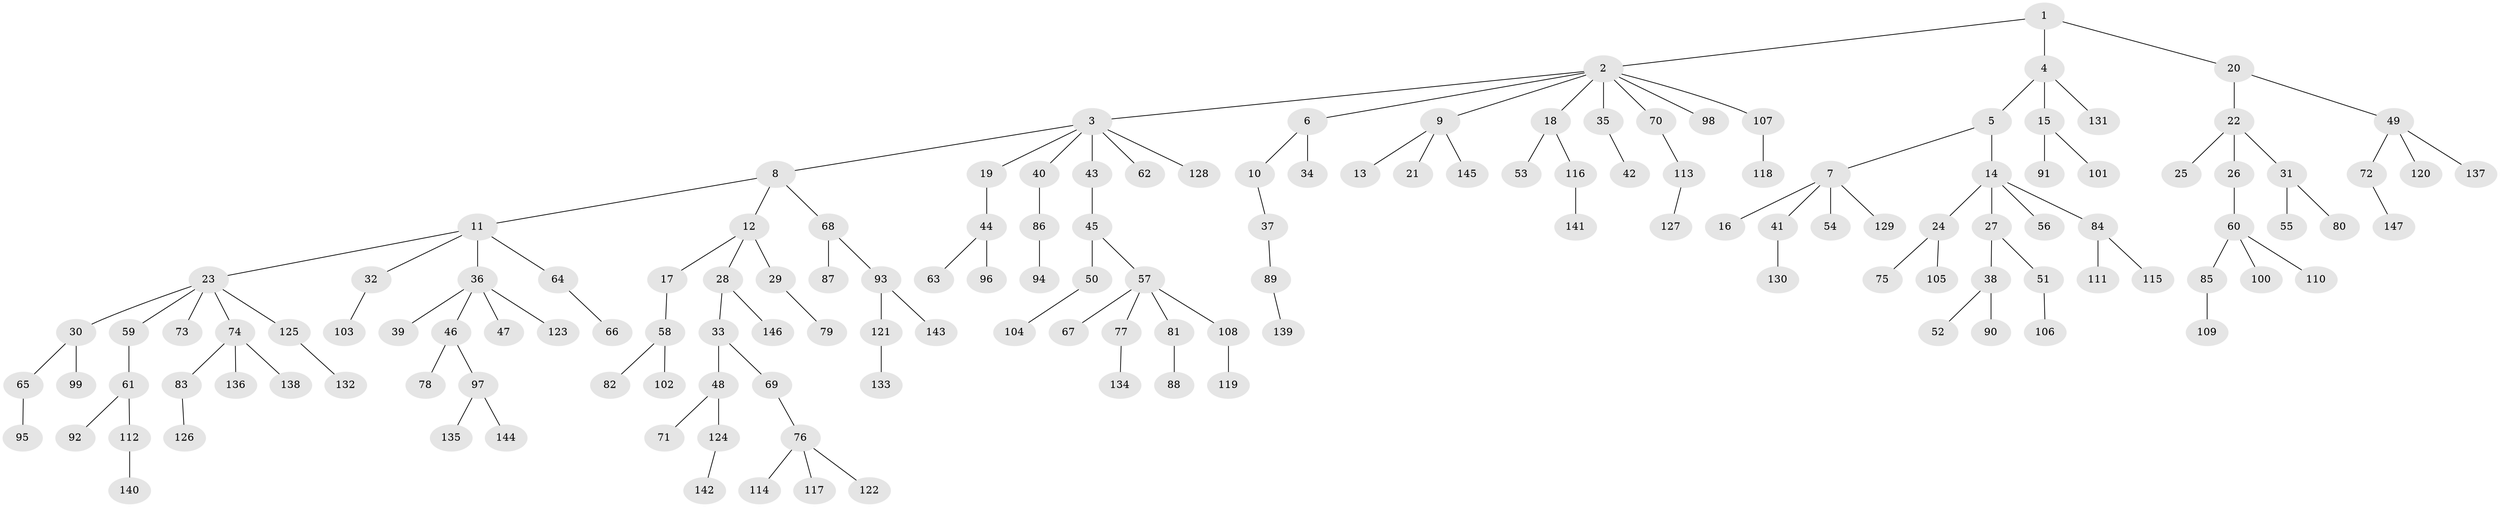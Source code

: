 // coarse degree distribution, {1: 0.6704545454545454, 10: 0.011363636363636364, 2: 0.2159090909090909, 4: 0.06818181818181818, 6: 0.011363636363636364, 16: 0.011363636363636364, 21: 0.011363636363636364}
// Generated by graph-tools (version 1.1) at 2025/56/03/04/25 21:56:06]
// undirected, 147 vertices, 146 edges
graph export_dot {
graph [start="1"]
  node [color=gray90,style=filled];
  1;
  2;
  3;
  4;
  5;
  6;
  7;
  8;
  9;
  10;
  11;
  12;
  13;
  14;
  15;
  16;
  17;
  18;
  19;
  20;
  21;
  22;
  23;
  24;
  25;
  26;
  27;
  28;
  29;
  30;
  31;
  32;
  33;
  34;
  35;
  36;
  37;
  38;
  39;
  40;
  41;
  42;
  43;
  44;
  45;
  46;
  47;
  48;
  49;
  50;
  51;
  52;
  53;
  54;
  55;
  56;
  57;
  58;
  59;
  60;
  61;
  62;
  63;
  64;
  65;
  66;
  67;
  68;
  69;
  70;
  71;
  72;
  73;
  74;
  75;
  76;
  77;
  78;
  79;
  80;
  81;
  82;
  83;
  84;
  85;
  86;
  87;
  88;
  89;
  90;
  91;
  92;
  93;
  94;
  95;
  96;
  97;
  98;
  99;
  100;
  101;
  102;
  103;
  104;
  105;
  106;
  107;
  108;
  109;
  110;
  111;
  112;
  113;
  114;
  115;
  116;
  117;
  118;
  119;
  120;
  121;
  122;
  123;
  124;
  125;
  126;
  127;
  128;
  129;
  130;
  131;
  132;
  133;
  134;
  135;
  136;
  137;
  138;
  139;
  140;
  141;
  142;
  143;
  144;
  145;
  146;
  147;
  1 -- 2;
  1 -- 4;
  1 -- 20;
  2 -- 3;
  2 -- 6;
  2 -- 9;
  2 -- 18;
  2 -- 35;
  2 -- 70;
  2 -- 98;
  2 -- 107;
  3 -- 8;
  3 -- 19;
  3 -- 40;
  3 -- 43;
  3 -- 62;
  3 -- 128;
  4 -- 5;
  4 -- 15;
  4 -- 131;
  5 -- 7;
  5 -- 14;
  6 -- 10;
  6 -- 34;
  7 -- 16;
  7 -- 41;
  7 -- 54;
  7 -- 129;
  8 -- 11;
  8 -- 12;
  8 -- 68;
  9 -- 13;
  9 -- 21;
  9 -- 145;
  10 -- 37;
  11 -- 23;
  11 -- 32;
  11 -- 36;
  11 -- 64;
  12 -- 17;
  12 -- 28;
  12 -- 29;
  14 -- 24;
  14 -- 27;
  14 -- 56;
  14 -- 84;
  15 -- 91;
  15 -- 101;
  17 -- 58;
  18 -- 53;
  18 -- 116;
  19 -- 44;
  20 -- 22;
  20 -- 49;
  22 -- 25;
  22 -- 26;
  22 -- 31;
  23 -- 30;
  23 -- 59;
  23 -- 73;
  23 -- 74;
  23 -- 125;
  24 -- 75;
  24 -- 105;
  26 -- 60;
  27 -- 38;
  27 -- 51;
  28 -- 33;
  28 -- 146;
  29 -- 79;
  30 -- 65;
  30 -- 99;
  31 -- 55;
  31 -- 80;
  32 -- 103;
  33 -- 48;
  33 -- 69;
  35 -- 42;
  36 -- 39;
  36 -- 46;
  36 -- 47;
  36 -- 123;
  37 -- 89;
  38 -- 52;
  38 -- 90;
  40 -- 86;
  41 -- 130;
  43 -- 45;
  44 -- 63;
  44 -- 96;
  45 -- 50;
  45 -- 57;
  46 -- 78;
  46 -- 97;
  48 -- 71;
  48 -- 124;
  49 -- 72;
  49 -- 120;
  49 -- 137;
  50 -- 104;
  51 -- 106;
  57 -- 67;
  57 -- 77;
  57 -- 81;
  57 -- 108;
  58 -- 82;
  58 -- 102;
  59 -- 61;
  60 -- 85;
  60 -- 100;
  60 -- 110;
  61 -- 92;
  61 -- 112;
  64 -- 66;
  65 -- 95;
  68 -- 87;
  68 -- 93;
  69 -- 76;
  70 -- 113;
  72 -- 147;
  74 -- 83;
  74 -- 136;
  74 -- 138;
  76 -- 114;
  76 -- 117;
  76 -- 122;
  77 -- 134;
  81 -- 88;
  83 -- 126;
  84 -- 111;
  84 -- 115;
  85 -- 109;
  86 -- 94;
  89 -- 139;
  93 -- 121;
  93 -- 143;
  97 -- 135;
  97 -- 144;
  107 -- 118;
  108 -- 119;
  112 -- 140;
  113 -- 127;
  116 -- 141;
  121 -- 133;
  124 -- 142;
  125 -- 132;
}
